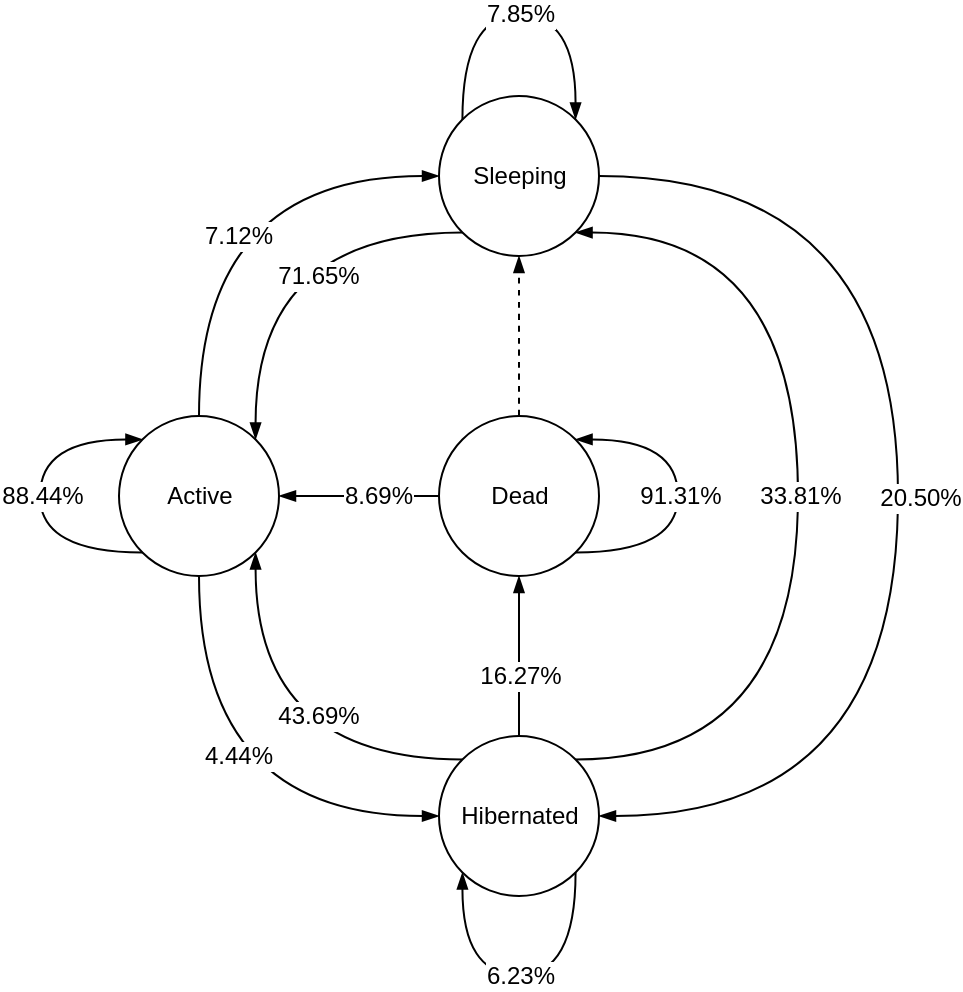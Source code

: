 <mxfile version="10.7.2" type="device"><diagram id="NuO34ddOSyWB-KbnNRha" name="Pagina-1"><mxGraphModel dx="842" dy="528" grid="1" gridSize="10" guides="1" tooltips="1" connect="1" arrows="1" fold="1" page="1" pageScale="1" pageWidth="827" pageHeight="1169" math="0" shadow="0"><root><mxCell id="0"/><mxCell id="1" parent="0"/><mxCell id="j6ZfftvdRYkiaKOq9nMd-1" style="edgeStyle=orthogonalEdgeStyle;rounded=0;orthogonalLoop=1;jettySize=auto;html=1;exitX=0.5;exitY=0;exitDx=0;exitDy=0;entryX=0;entryY=0.5;entryDx=0;entryDy=0;endArrow=blockThin;endFill=1;curved=1;" edge="1" parent="1" source="j6ZfftvdRYkiaKOq9nMd-5" target="j6ZfftvdRYkiaKOq9nMd-10"><mxGeometry relative="1" as="geometry"/></mxCell><mxCell id="j6ZfftvdRYkiaKOq9nMd-2" value="7.12%" style="text;html=1;resizable=0;points=[];align=center;verticalAlign=middle;labelBackgroundColor=#ffffff;" vertex="1" connectable="0" parent="j6ZfftvdRYkiaKOq9nMd-1"><mxGeometry x="-0.156" y="-25" relative="1" as="geometry"><mxPoint x="-5.5" y="11.5" as="offset"/></mxGeometry></mxCell><mxCell id="j6ZfftvdRYkiaKOq9nMd-3" style="edgeStyle=orthogonalEdgeStyle;curved=1;rounded=0;orthogonalLoop=1;jettySize=auto;html=1;exitX=0.5;exitY=1;exitDx=0;exitDy=0;entryX=0;entryY=0.5;entryDx=0;entryDy=0;endArrow=blockThin;endFill=1;" edge="1" parent="1" source="j6ZfftvdRYkiaKOq9nMd-5" target="j6ZfftvdRYkiaKOq9nMd-22"><mxGeometry relative="1" as="geometry"><Array as="points"><mxPoint x="260" y="651.5"/></Array></mxGeometry></mxCell><mxCell id="j6ZfftvdRYkiaKOq9nMd-4" value="4.44%" style="text;html=1;resizable=0;points=[];align=center;verticalAlign=middle;labelBackgroundColor=#ffffff;" vertex="1" connectable="0" parent="j6ZfftvdRYkiaKOq9nMd-3"><mxGeometry x="-0.21" y="-16" relative="1" as="geometry"><mxPoint x="35.5" y="-5.5" as="offset"/></mxGeometry></mxCell><mxCell id="j6ZfftvdRYkiaKOq9nMd-5" value="Active" style="ellipse;whiteSpace=wrap;html=1;" vertex="1" parent="1"><mxGeometry x="219.5" y="451" width="80" height="80" as="geometry"/></mxCell><mxCell id="j6ZfftvdRYkiaKOq9nMd-6" style="edgeStyle=orthogonalEdgeStyle;curved=1;rounded=0;orthogonalLoop=1;jettySize=auto;html=1;exitX=0;exitY=1;exitDx=0;exitDy=0;entryX=1;entryY=0;entryDx=0;entryDy=0;endArrow=blockThin;endFill=1;" edge="1" parent="1" source="j6ZfftvdRYkiaKOq9nMd-10" target="j6ZfftvdRYkiaKOq9nMd-5"><mxGeometry relative="1" as="geometry"><Array as="points"><mxPoint x="288" y="359.5"/></Array></mxGeometry></mxCell><mxCell id="j6ZfftvdRYkiaKOq9nMd-7" value="71.65%" style="text;html=1;resizable=0;points=[];align=center;verticalAlign=middle;labelBackgroundColor=#ffffff;" vertex="1" connectable="0" parent="j6ZfftvdRYkiaKOq9nMd-6"><mxGeometry x="-0.237" y="-12" relative="1" as="geometry"><mxPoint x="7" y="33.5" as="offset"/></mxGeometry></mxCell><mxCell id="j6ZfftvdRYkiaKOq9nMd-8" style="edgeStyle=orthogonalEdgeStyle;curved=1;rounded=0;orthogonalLoop=1;jettySize=auto;html=1;exitX=1;exitY=0.5;exitDx=0;exitDy=0;entryX=1;entryY=0.5;entryDx=0;entryDy=0;endArrow=blockThin;endFill=1;" edge="1" parent="1" source="j6ZfftvdRYkiaKOq9nMd-10" target="j6ZfftvdRYkiaKOq9nMd-22"><mxGeometry relative="1" as="geometry"><Array as="points"><mxPoint x="609" y="331.5"/><mxPoint x="609" y="651.5"/></Array></mxGeometry></mxCell><mxCell id="j6ZfftvdRYkiaKOq9nMd-9" value="20.50%&lt;br&gt;" style="text;html=1;resizable=0;points=[];align=center;verticalAlign=middle;labelBackgroundColor=#ffffff;" vertex="1" connectable="0" parent="j6ZfftvdRYkiaKOq9nMd-8"><mxGeometry x="-0.147" y="-5" relative="1" as="geometry"><mxPoint x="15.5" y="46" as="offset"/></mxGeometry></mxCell><mxCell id="j6ZfftvdRYkiaKOq9nMd-10" value="Sleeping" style="ellipse;whiteSpace=wrap;html=1;" vertex="1" parent="1"><mxGeometry x="379.5" y="291" width="80" height="80" as="geometry"/></mxCell><mxCell id="j6ZfftvdRYkiaKOq9nMd-11" style="edgeStyle=orthogonalEdgeStyle;curved=1;rounded=0;orthogonalLoop=1;jettySize=auto;html=1;exitX=0.5;exitY=0;exitDx=0;exitDy=0;entryX=0.5;entryY=1;entryDx=0;entryDy=0;endArrow=blockThin;endFill=1;dashed=1;" edge="1" parent="1" source="j6ZfftvdRYkiaKOq9nMd-15" target="j6ZfftvdRYkiaKOq9nMd-10"><mxGeometry relative="1" as="geometry"><Array as="points"><mxPoint x="420" y="390.5"/><mxPoint x="420" y="390.5"/></Array></mxGeometry></mxCell><mxCell id="j6ZfftvdRYkiaKOq9nMd-13" style="edgeStyle=orthogonalEdgeStyle;curved=1;rounded=0;orthogonalLoop=1;jettySize=auto;html=1;endArrow=blockThin;endFill=1;entryX=1;entryY=0.5;entryDx=0;entryDy=0;exitX=0;exitY=0.5;exitDx=0;exitDy=0;" edge="1" parent="1" source="j6ZfftvdRYkiaKOq9nMd-15" target="j6ZfftvdRYkiaKOq9nMd-5"><mxGeometry relative="1" as="geometry"><mxPoint x="379" y="540.5" as="sourcePoint"/><mxPoint x="289" y="519.5" as="targetPoint"/><Array as="points"><mxPoint x="380" y="490.5"/><mxPoint x="339" y="490.5"/><mxPoint x="339" y="491.5"/></Array></mxGeometry></mxCell><mxCell id="j6ZfftvdRYkiaKOq9nMd-14" value="8.69%" style="text;html=1;resizable=0;points=[];align=center;verticalAlign=middle;labelBackgroundColor=#ffffff;" vertex="1" connectable="0" parent="j6ZfftvdRYkiaKOq9nMd-13"><mxGeometry x="0.125" y="-2" relative="1" as="geometry"><mxPoint x="14.5" y="2" as="offset"/></mxGeometry></mxCell><mxCell id="j6ZfftvdRYkiaKOq9nMd-15" value="Dead" style="ellipse;whiteSpace=wrap;html=1;" vertex="1" parent="1"><mxGeometry x="379.5" y="451" width="80" height="80" as="geometry"/></mxCell><mxCell id="j6ZfftvdRYkiaKOq9nMd-16" style="edgeStyle=orthogonalEdgeStyle;curved=1;rounded=0;orthogonalLoop=1;jettySize=auto;html=1;entryX=1;entryY=1;entryDx=0;entryDy=0;endArrow=blockThin;endFill=1;exitX=0;exitY=0;exitDx=0;exitDy=0;" edge="1" parent="1" source="j6ZfftvdRYkiaKOq9nMd-22" target="j6ZfftvdRYkiaKOq9nMd-5"><mxGeometry relative="1" as="geometry"><mxPoint x="459.5" y="611" as="sourcePoint"/></mxGeometry></mxCell><mxCell id="j6ZfftvdRYkiaKOq9nMd-17" value="43.69%&lt;br&gt;" style="text;html=1;resizable=0;points=[];align=center;verticalAlign=middle;labelBackgroundColor=#ffffff;" vertex="1" connectable="0" parent="j6ZfftvdRYkiaKOq9nMd-16"><mxGeometry x="-0.24" y="-22" relative="1" as="geometry"><mxPoint x="6" as="offset"/></mxGeometry></mxCell><mxCell id="j6ZfftvdRYkiaKOq9nMd-18" style="edgeStyle=orthogonalEdgeStyle;curved=1;rounded=0;orthogonalLoop=1;jettySize=auto;html=1;entryX=0.5;entryY=1;entryDx=0;entryDy=0;endArrow=blockThin;endFill=1;exitX=0.5;exitY=0;exitDx=0;exitDy=0;" edge="1" parent="1" source="j6ZfftvdRYkiaKOq9nMd-22" target="j6ZfftvdRYkiaKOq9nMd-15"><mxGeometry relative="1" as="geometry"><mxPoint x="459" y="590.5" as="sourcePoint"/><Array as="points"/></mxGeometry></mxCell><mxCell id="j6ZfftvdRYkiaKOq9nMd-19" value="16.27%" style="text;html=1;resizable=0;points=[];align=center;verticalAlign=middle;labelBackgroundColor=#ffffff;" vertex="1" connectable="0" parent="j6ZfftvdRYkiaKOq9nMd-18"><mxGeometry x="-0.271" y="19" relative="1" as="geometry"><mxPoint x="19" y="-1" as="offset"/></mxGeometry></mxCell><mxCell id="j6ZfftvdRYkiaKOq9nMd-20" style="edgeStyle=orthogonalEdgeStyle;curved=1;rounded=0;orthogonalLoop=1;jettySize=auto;html=1;exitX=1;exitY=0;exitDx=0;exitDy=0;entryX=1;entryY=1;entryDx=0;entryDy=0;endArrow=blockThin;endFill=1;" edge="1" parent="1" source="j6ZfftvdRYkiaKOq9nMd-22" target="j6ZfftvdRYkiaKOq9nMd-10"><mxGeometry relative="1" as="geometry"><Array as="points"><mxPoint x="559" y="622.5"/><mxPoint x="559" y="359.5"/></Array></mxGeometry></mxCell><mxCell id="j6ZfftvdRYkiaKOq9nMd-21" value="33.81%" style="text;html=1;resizable=0;points=[];align=center;verticalAlign=middle;labelBackgroundColor=#ffffff;direction=south;" vertex="1" connectable="0" parent="j6ZfftvdRYkiaKOq9nMd-20"><mxGeometry y="-25" relative="1" as="geometry"><mxPoint x="-24.5" as="offset"/></mxGeometry></mxCell><mxCell id="j6ZfftvdRYkiaKOq9nMd-22" value="Hibernated" style="ellipse;whiteSpace=wrap;html=1;" vertex="1" parent="1"><mxGeometry x="379.5" y="611" width="80" height="80" as="geometry"/></mxCell><mxCell id="j6ZfftvdRYkiaKOq9nMd-23" style="edgeStyle=orthogonalEdgeStyle;curved=1;rounded=0;orthogonalLoop=1;jettySize=auto;html=1;exitX=0;exitY=1;exitDx=0;exitDy=0;endArrow=blockThin;endFill=1;entryX=0;entryY=0;entryDx=0;entryDy=0;" edge="1" parent="1" source="j6ZfftvdRYkiaKOq9nMd-5" target="j6ZfftvdRYkiaKOq9nMd-5"><mxGeometry relative="1" as="geometry"><Array as="points"><mxPoint x="180" y="519.5"/><mxPoint x="180" y="462.5"/></Array><mxPoint x="209" y="360.5" as="targetPoint"/></mxGeometry></mxCell><mxCell id="j6ZfftvdRYkiaKOq9nMd-24" value="88.44%" style="text;html=1;resizable=0;points=[];align=center;verticalAlign=middle;labelBackgroundColor=#ffffff;" vertex="1" connectable="0" parent="j6ZfftvdRYkiaKOq9nMd-23"><mxGeometry x="0.198" y="-2" relative="1" as="geometry"><mxPoint x="-1.5" y="15.5" as="offset"/></mxGeometry></mxCell><mxCell id="j6ZfftvdRYkiaKOq9nMd-25" style="edgeStyle=orthogonalEdgeStyle;curved=1;rounded=0;orthogonalLoop=1;jettySize=auto;html=1;exitX=1;exitY=1;exitDx=0;exitDy=0;entryX=0;entryY=1;entryDx=0;entryDy=0;endArrow=blockThin;endFill=1;" edge="1" parent="1" source="j6ZfftvdRYkiaKOq9nMd-22" target="j6ZfftvdRYkiaKOq9nMd-22"><mxGeometry relative="1" as="geometry"><Array as="points"><mxPoint x="448" y="730.5"/><mxPoint x="391" y="730.5"/></Array></mxGeometry></mxCell><mxCell id="j6ZfftvdRYkiaKOq9nMd-26" value="6.23%" style="text;html=1;resizable=0;points=[];align=center;verticalAlign=middle;labelBackgroundColor=#ffffff;" vertex="1" connectable="0" parent="j6ZfftvdRYkiaKOq9nMd-25"><mxGeometry x="-0.365" y="-16" relative="1" as="geometry"><mxPoint x="-12.5" y="0.5" as="offset"/></mxGeometry></mxCell><mxCell id="j6ZfftvdRYkiaKOq9nMd-27" style="edgeStyle=orthogonalEdgeStyle;curved=1;rounded=0;orthogonalLoop=1;jettySize=auto;html=1;exitX=1;exitY=1;exitDx=0;exitDy=0;entryX=1;entryY=0;entryDx=0;entryDy=0;endArrow=blockThin;endFill=1;" edge="1" parent="1" source="j6ZfftvdRYkiaKOq9nMd-15" target="j6ZfftvdRYkiaKOq9nMd-15"><mxGeometry relative="1" as="geometry"><mxPoint x="585.5" y="479" as="sourcePoint"/><mxPoint x="529.5" y="479" as="targetPoint"/><Array as="points"><mxPoint x="499" y="519.5"/><mxPoint x="499" y="462.5"/></Array></mxGeometry></mxCell><mxCell id="j6ZfftvdRYkiaKOq9nMd-28" value="91.31%" style="text;html=1;resizable=0;points=[];align=center;verticalAlign=middle;labelBackgroundColor=#ffffff;" vertex="1" connectable="0" parent="j6ZfftvdRYkiaKOq9nMd-27"><mxGeometry x="0.104" y="-1" relative="1" as="geometry"><mxPoint x="-0.5" y="8.5" as="offset"/></mxGeometry></mxCell><mxCell id="j6ZfftvdRYkiaKOq9nMd-29" style="edgeStyle=orthogonalEdgeStyle;curved=1;rounded=0;orthogonalLoop=1;jettySize=auto;html=1;exitX=0;exitY=0;exitDx=0;exitDy=0;entryX=1;entryY=0;entryDx=0;entryDy=0;endArrow=blockThin;endFill=1;" edge="1" parent="1" source="j6ZfftvdRYkiaKOq9nMd-10" target="j6ZfftvdRYkiaKOq9nMd-10"><mxGeometry relative="1" as="geometry"><Array as="points"><mxPoint x="391" y="250.5"/><mxPoint x="448" y="250.5"/></Array></mxGeometry></mxCell><mxCell id="j6ZfftvdRYkiaKOq9nMd-30" value="7.85%" style="text;html=1;resizable=0;points=[];align=center;verticalAlign=middle;labelBackgroundColor=#ffffff;" vertex="1" connectable="0" parent="j6ZfftvdRYkiaKOq9nMd-29"><mxGeometry x="0.177" y="-2" relative="1" as="geometry"><mxPoint x="-14" y="-2.5" as="offset"/></mxGeometry></mxCell></root></mxGraphModel></diagram></mxfile>